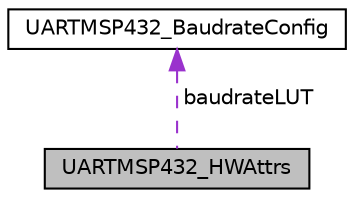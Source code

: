 digraph "UARTMSP432_HWAttrs"
{
  edge [fontname="Helvetica",fontsize="10",labelfontname="Helvetica",labelfontsize="10"];
  node [fontname="Helvetica",fontsize="10",shape=record];
  Node1 [label="UARTMSP432_HWAttrs",height=0.2,width=0.4,color="black", fillcolor="grey75", style="filled", fontcolor="black"];
  Node2 -> Node1 [dir="back",color="darkorchid3",fontsize="10",style="dashed",label=" baudrateLUT" ,fontname="Helvetica"];
  Node2 [label="UARTMSP432_BaudrateConfig",height=0.2,width=0.4,color="black", fillcolor="white", style="filled",URL="$struct_u_a_r_t_m_s_p432___baudrate_config.html",tooltip="UARTMSP432 Baudrate configuration. "];
}
